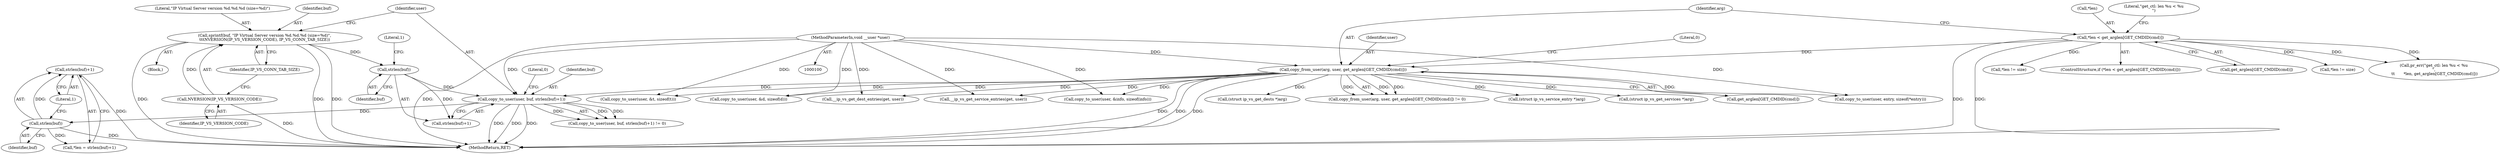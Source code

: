 digraph "0_linux_04bcef2a83f40c6db24222b27a52892cba39dffb@API" {
"1000189" [label="(Call,strlen(buf)+1)"];
"1000190" [label="(Call,strlen(buf))"];
"1000172" [label="(Call,copy_to_user(user, buf, strlen(buf)+1))"];
"1000140" [label="(Call,copy_from_user(arg, user, get_arglen[GET_CMDID(cmd)]))"];
"1000103" [label="(MethodParameterIn,void __user *user)"];
"1000119" [label="(Call,*len < get_arglen[GET_CMDID(cmd)])"];
"1000176" [label="(Call,strlen(buf))"];
"1000164" [label="(Call,sprintf(buf, \"IP Virtual Server version %d.%d.%d (size=%d)\",\n\t\t\tNVERSION(IP_VS_VERSION_CODE), IP_VS_CONN_TAB_SIZE))"];
"1000167" [label="(Call,NVERSION(IP_VS_VERSION_CODE))"];
"1000166" [label="(Literal,\"IP Virtual Server version %d.%d.%d (size=%d)\")"];
"1000119" [label="(Call,*len < get_arglen[GET_CMDID(cmd)])"];
"1000103" [label="(MethodParameterIn,void __user *user)"];
"1000128" [label="(Literal,\"get_ctl: len %u < %u\n\")"];
"1000191" [label="(Identifier,buf)"];
"1000475" [label="(Call,copy_to_user(user, &d, sizeof(d)))"];
"1000265" [label="(Call,__ip_vs_get_service_entries(get, user))"];
"1000142" [label="(Identifier,user)"];
"1000175" [label="(Call,strlen(buf)+1)"];
"1000127" [label="(Call,pr_err(\"get_ctl: len %u < %u\n\",\n \t\t       *len, get_arglen[GET_CMDID(cmd)]))"];
"1000162" [label="(Block,)"];
"1000122" [label="(Call,get_arglen[GET_CMDID(cmd)])"];
"1000498" [label="(MethodReturn,RET)"];
"1000176" [label="(Call,strlen(buf))"];
"1000232" [label="(Call,(struct ip_vs_get_services *)arg)"];
"1000376" [label="(Call,__ip_vs_get_dest_entries(get, user))"];
"1000177" [label="(Identifier,buf)"];
"1000179" [label="(Literal,0)"];
"1000189" [label="(Call,strlen(buf)+1)"];
"1000214" [label="(Call,copy_to_user(user, &info, sizeof(info)))"];
"1000169" [label="(Identifier,IP_VS_CONN_TAB_SIZE)"];
"1000192" [label="(Literal,1)"];
"1000165" [label="(Identifier,buf)"];
"1000168" [label="(Identifier,IP_VS_VERSION_CODE)"];
"1000140" [label="(Call,copy_from_user(arg, user, get_arglen[GET_CMDID(cmd)]))"];
"1000143" [label="(Call,get_arglen[GET_CMDID(cmd)])"];
"1000167" [label="(Call,NVERSION(IP_VS_VERSION_CODE))"];
"1000318" [label="(Call,copy_to_user(user, entry, sizeof(*entry)))"];
"1000174" [label="(Identifier,buf)"];
"1000164" [label="(Call,sprintf(buf, \"IP Virtual Server version %d.%d.%d (size=%d)\",\n\t\t\tNVERSION(IP_VS_VERSION_CODE), IP_VS_CONN_TAB_SIZE))"];
"1000190" [label="(Call,strlen(buf))"];
"1000172" [label="(Call,copy_to_user(user, buf, strlen(buf)+1))"];
"1000359" [label="(Call,*len != size)"];
"1000141" [label="(Identifier,arg)"];
"1000178" [label="(Literal,1)"];
"1000173" [label="(Identifier,user)"];
"1000186" [label="(Call,*len = strlen(buf)+1)"];
"1000343" [label="(Call,(struct ip_vs_get_dests *)arg)"];
"1000147" [label="(Literal,0)"];
"1000139" [label="(Call,copy_from_user(arg, user, get_arglen[GET_CMDID(cmd)]) != 0)"];
"1000120" [label="(Call,*len)"];
"1000276" [label="(Call,(struct ip_vs_service_entry *)arg)"];
"1000118" [label="(ControlStructure,if (*len < get_arglen[GET_CMDID(cmd)]))"];
"1000171" [label="(Call,copy_to_user(user, buf, strlen(buf)+1) != 0)"];
"1000388" [label="(Call,copy_to_user(user, &t, sizeof(t)))"];
"1000248" [label="(Call,*len != size)"];
"1000189" -> "1000186"  [label="AST: "];
"1000189" -> "1000192"  [label="CFG: "];
"1000190" -> "1000189"  [label="AST: "];
"1000192" -> "1000189"  [label="AST: "];
"1000186" -> "1000189"  [label="CFG: "];
"1000189" -> "1000498"  [label="DDG: "];
"1000190" -> "1000189"  [label="DDG: "];
"1000190" -> "1000191"  [label="CFG: "];
"1000191" -> "1000190"  [label="AST: "];
"1000192" -> "1000190"  [label="CFG: "];
"1000190" -> "1000498"  [label="DDG: "];
"1000190" -> "1000186"  [label="DDG: "];
"1000172" -> "1000190"  [label="DDG: "];
"1000172" -> "1000171"  [label="AST: "];
"1000172" -> "1000175"  [label="CFG: "];
"1000173" -> "1000172"  [label="AST: "];
"1000174" -> "1000172"  [label="AST: "];
"1000175" -> "1000172"  [label="AST: "];
"1000179" -> "1000172"  [label="CFG: "];
"1000172" -> "1000498"  [label="DDG: "];
"1000172" -> "1000498"  [label="DDG: "];
"1000172" -> "1000498"  [label="DDG: "];
"1000172" -> "1000171"  [label="DDG: "];
"1000172" -> "1000171"  [label="DDG: "];
"1000172" -> "1000171"  [label="DDG: "];
"1000140" -> "1000172"  [label="DDG: "];
"1000103" -> "1000172"  [label="DDG: "];
"1000176" -> "1000172"  [label="DDG: "];
"1000140" -> "1000139"  [label="AST: "];
"1000140" -> "1000143"  [label="CFG: "];
"1000141" -> "1000140"  [label="AST: "];
"1000142" -> "1000140"  [label="AST: "];
"1000143" -> "1000140"  [label="AST: "];
"1000147" -> "1000140"  [label="CFG: "];
"1000140" -> "1000498"  [label="DDG: "];
"1000140" -> "1000498"  [label="DDG: "];
"1000140" -> "1000498"  [label="DDG: "];
"1000140" -> "1000139"  [label="DDG: "];
"1000140" -> "1000139"  [label="DDG: "];
"1000140" -> "1000139"  [label="DDG: "];
"1000103" -> "1000140"  [label="DDG: "];
"1000119" -> "1000140"  [label="DDG: "];
"1000140" -> "1000214"  [label="DDG: "];
"1000140" -> "1000232"  [label="DDG: "];
"1000140" -> "1000265"  [label="DDG: "];
"1000140" -> "1000276"  [label="DDG: "];
"1000140" -> "1000318"  [label="DDG: "];
"1000140" -> "1000343"  [label="DDG: "];
"1000140" -> "1000376"  [label="DDG: "];
"1000140" -> "1000388"  [label="DDG: "];
"1000140" -> "1000475"  [label="DDG: "];
"1000103" -> "1000100"  [label="AST: "];
"1000103" -> "1000498"  [label="DDG: "];
"1000103" -> "1000214"  [label="DDG: "];
"1000103" -> "1000265"  [label="DDG: "];
"1000103" -> "1000318"  [label="DDG: "];
"1000103" -> "1000376"  [label="DDG: "];
"1000103" -> "1000388"  [label="DDG: "];
"1000103" -> "1000475"  [label="DDG: "];
"1000119" -> "1000118"  [label="AST: "];
"1000119" -> "1000122"  [label="CFG: "];
"1000120" -> "1000119"  [label="AST: "];
"1000122" -> "1000119"  [label="AST: "];
"1000128" -> "1000119"  [label="CFG: "];
"1000141" -> "1000119"  [label="CFG: "];
"1000119" -> "1000498"  [label="DDG: "];
"1000119" -> "1000498"  [label="DDG: "];
"1000119" -> "1000127"  [label="DDG: "];
"1000119" -> "1000127"  [label="DDG: "];
"1000119" -> "1000248"  [label="DDG: "];
"1000119" -> "1000359"  [label="DDG: "];
"1000176" -> "1000175"  [label="AST: "];
"1000176" -> "1000177"  [label="CFG: "];
"1000177" -> "1000176"  [label="AST: "];
"1000178" -> "1000176"  [label="CFG: "];
"1000176" -> "1000175"  [label="DDG: "];
"1000164" -> "1000176"  [label="DDG: "];
"1000164" -> "1000162"  [label="AST: "];
"1000164" -> "1000169"  [label="CFG: "];
"1000165" -> "1000164"  [label="AST: "];
"1000166" -> "1000164"  [label="AST: "];
"1000167" -> "1000164"  [label="AST: "];
"1000169" -> "1000164"  [label="AST: "];
"1000173" -> "1000164"  [label="CFG: "];
"1000164" -> "1000498"  [label="DDG: "];
"1000164" -> "1000498"  [label="DDG: "];
"1000164" -> "1000498"  [label="DDG: "];
"1000167" -> "1000164"  [label="DDG: "];
"1000167" -> "1000168"  [label="CFG: "];
"1000168" -> "1000167"  [label="AST: "];
"1000169" -> "1000167"  [label="CFG: "];
"1000167" -> "1000498"  [label="DDG: "];
}
